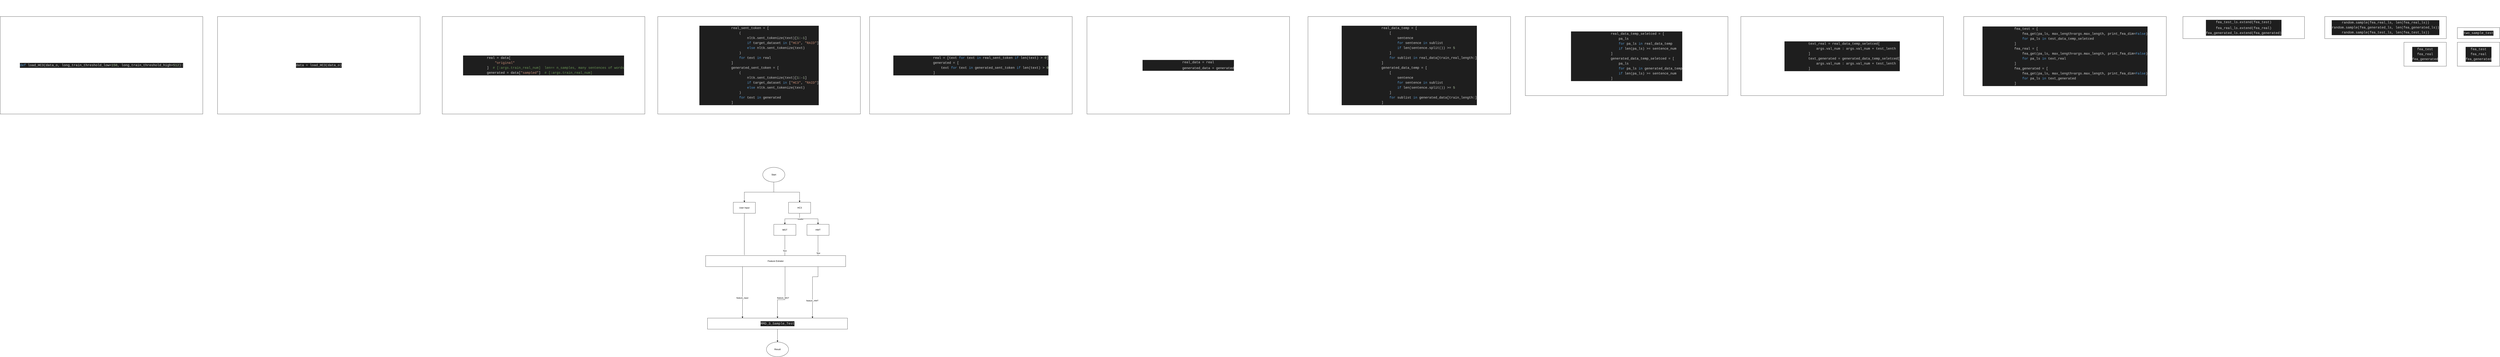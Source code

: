 <mxfile version="26.0.3">
  <diagram name="Page-1" id="spQlg_e2fzMX-p9ykQXZ">
    <mxGraphModel dx="14883" dy="833" grid="1" gridSize="10" guides="1" tooltips="1" connect="1" arrows="1" fold="1" page="1" pageScale="1" pageWidth="850" pageHeight="1100" math="0" shadow="0">
      <root>
        <mxCell id="0" />
        <mxCell id="1" parent="0" />
        <mxCell id="93p2crJ9IyBUAe-qTAvb-1" value="&lt;div style=&quot;color: rgb(212, 212, 212); background-color: rgb(30, 30, 30); font-family: Menlo, Monaco, &amp;quot;Courier New&amp;quot;, monospace; font-size: 18px; line-height: 27px; white-space: pre;&quot;&gt;two_sample_test&lt;/div&gt;" style="rounded=0;whiteSpace=wrap;html=1;" parent="1" vertex="1">
          <mxGeometry x="460" y="270" width="230" height="60" as="geometry" />
        </mxCell>
        <mxCell id="93p2crJ9IyBUAe-qTAvb-7" value="&lt;div style=&quot;color: rgb(212, 212, 212); background-color: rgb(30, 30, 30); font-family: Menlo, Monaco, &amp;quot;Courier New&amp;quot;, monospace; font-size: 18px; line-height: 27px; white-space: pre;&quot;&gt;&lt;div style=&quot;line-height: 27px;&quot;&gt;fea_test&lt;/div&gt;&lt;div style=&quot;line-height: 27px;&quot;&gt;&lt;div style=&quot;line-height: 27px;&quot;&gt;fea_real&lt;/div&gt;&lt;div style=&quot;line-height: 27px;&quot;&gt;&lt;div style=&quot;line-height: 27px;&quot;&gt;fea_generated&lt;/div&gt;&lt;/div&gt;&lt;/div&gt;&lt;/div&gt;" style="rounded=0;whiteSpace=wrap;html=1;" parent="1" vertex="1">
          <mxGeometry x="460" y="350" width="230" height="130" as="geometry" />
        </mxCell>
        <mxCell id="93p2crJ9IyBUAe-qTAvb-8" value="&lt;div style=&quot;color: rgb(212, 212, 212); background-color: rgb(30, 30, 30); font-family: Menlo, Monaco, &amp;quot;Courier New&amp;quot;, monospace; font-size: 18px; line-height: 27px; white-space: pre;&quot;&gt;&lt;div style=&quot;line-height: 27px;&quot;&gt;&lt;div style=&quot;line-height: 27px;&quot;&gt;fea_test&lt;/div&gt;&lt;/div&gt;&lt;div style=&quot;line-height: 27px;&quot;&gt;&lt;div style=&quot;line-height: 27px;&quot;&gt;fea_real&lt;/div&gt;&lt;div style=&quot;line-height: 27px;&quot;&gt;&lt;div style=&quot;line-height: 27px;&quot;&gt;fea_generated&lt;/div&gt;&lt;/div&gt;&lt;/div&gt;&lt;/div&gt;" style="rounded=0;whiteSpace=wrap;html=1;" parent="1" vertex="1">
          <mxGeometry x="170" y="350" width="230" height="130" as="geometry" />
        </mxCell>
        <mxCell id="93p2crJ9IyBUAe-qTAvb-9" value="&lt;div style=&quot;color: rgb(212, 212, 212); background-color: rgb(30, 30, 30); font-family: Menlo, Monaco, &amp;quot;Courier New&amp;quot;, monospace; font-size: 18px; line-height: 27px; white-space: pre;&quot;&gt;&lt;div style=&quot;line-height: 27px;&quot;&gt;&lt;div style=&quot;line-height: 27px;&quot;&gt;&lt;div style=&quot;line-height: 27px;&quot;&gt;random.sample(fea_real_ls, len(fea_real_ls))&lt;/div&gt;&lt;div style=&quot;line-height: 27px;&quot;&gt;&lt;div style=&quot;line-height: 27px;&quot;&gt;random.sample(fea_generated_ls, len(fea_generated_ls))&lt;/div&gt;&lt;/div&gt;&lt;/div&gt;&lt;div style=&quot;line-height: 27px;&quot;&gt;random.sample(fea_test_ls, len(fea_test_ls))&lt;/div&gt;&lt;/div&gt;&lt;/div&gt;" style="rounded=0;whiteSpace=wrap;html=1;" parent="1" vertex="1">
          <mxGeometry x="-260" y="210" width="660" height="120" as="geometry" />
        </mxCell>
        <mxCell id="93p2crJ9IyBUAe-qTAvb-11" value="&lt;div style=&quot;color: rgb(212, 212, 212); background-color: rgb(30, 30, 30); font-family: Menlo, Monaco, &amp;quot;Courier New&amp;quot;, monospace; font-size: 18px; line-height: 27px; white-space: pre;&quot;&gt;&lt;div style=&quot;line-height: 27px;&quot;&gt;&lt;div style=&quot;line-height: 27px;&quot;&gt;&lt;div style=&quot;line-height: 27px;&quot;&gt;&lt;span style=&quot;color: rgba(0, 0, 0, 0); font-family: monospace; font-size: 0px; text-align: start; white-space-collapse: collapse; background-color: rgb(251, 251, 251);&quot;&gt;%3CmxGraphModel%3E%3Croot%3E%3CmxCell%20id%3D%220%22%2F%3E%3CmxCell%20id%3D%221%22%20parent%3D%220%22%2F%3E%3CmxCell%20id%3D%222%22%20value%3D%22%26lt%3Bdiv%20style%3D%26quot%3Bcolor%3A%20rgb(212%2C%20212%2C%20212)%3B%20background-color%3A%20rgb(30%2C%2030%2C%2030)%3B%20font-family%3A%20Menlo%2C%20Monaco%2C%20%26amp%3Bquot%3BCourier%20New%26amp%3Bquot%3B%2C%20monospace%3B%20font-size%3A%2018px%3B%20line-height%3A%2027px%3B%20white-space%3A%20pre%3B%26quot%3B%26gt%3B%26lt%3Bdiv%20style%3D%26quot%3Bline-height%3A%2027px%3B%26quot%3B%26gt%3B%26lt%3Bdiv%20style%3D%26quot%3Bline-height%3A%2027px%3B%26quot%3B%26gt%3B%26lt%3Bdiv%20style%3D%26quot%3Bline-height%3A%2027px%3B%26quot%3B%26gt%3Brandom.sample(fea_real_ls%2C%20len(fea_real_ls))%26lt%3B%2Fdiv%26gt%3B%26lt%3Bdiv%20style%3D%26quot%3Bline-height%3A%2027px%3B%26quot%3B%26gt%3B%26lt%3Bdiv%20style%3D%26quot%3Bline-height%3A%2027px%3B%26quot%3B%26gt%3Brandom.sample(fea_generated_ls%2C%20len(fea_generated_ls))%26lt%3B%2Fdiv%26gt%3B%26lt%3B%2Fdiv%26gt%3B%26lt%3B%2Fdiv%26gt%3B%26lt%3Bdiv%20style%3D%26quot%3Bline-height%3A%2027px%3B%26quot%3B%26gt%3Brandom.sample(fea_test_ls%2C%20len(fea_test_ls))%26lt%3B%2Fdiv%26gt%3B%26lt%3B%2Fdiv%26gt%3B%26lt%3B%2Fdiv%26gt%3B%22%20style%3D%22rounded%3D0%3BwhiteSpace%3Dwrap%3Bhtml%3D1%3B%22%20vertex%3D%221%22%20parent%3D%221%22%3E%3CmxGeometry%20x%3D%22-260%22%20y%3D%22210%22%20width%3D%22660%22%20height%3D%22120%22%20as%3D%22geometry%22%2F%3E%3C%2FmxCell%3E%3C%2Froot%3E%3C%2FmxGraphModel%3E&lt;/span&gt;&lt;span style=&quot;background-color: light-dark(rgb(30, 30, 30), rgb(30, 30, 30)); color: light-dark(rgb(212, 212, 212), rgb(212, 212, 212));&quot;&gt;fea_test_ls.extend(fea_test)&lt;/span&gt;&lt;/div&gt;&lt;div style=&quot;line-height: 27px;&quot;&gt;&lt;div style=&quot;line-height: 27px;&quot;&gt;fea_real_ls.extend(fea_real)&lt;/div&gt;&lt;div style=&quot;line-height: 27px;&quot;&gt;&lt;div style=&quot;line-height: 27px;&quot;&gt;fea_generated_ls.extend(fea_generated)&lt;/div&gt;&lt;/div&gt;&lt;/div&gt;&lt;/div&gt;&lt;/div&gt;&lt;/div&gt;" style="rounded=0;whiteSpace=wrap;html=1;" parent="1" vertex="1">
          <mxGeometry x="-1030" y="210" width="660" height="120" as="geometry" />
        </mxCell>
        <mxCell id="93p2crJ9IyBUAe-qTAvb-14" value="&lt;div style=&quot;color: rgb(212, 212, 212); background-color: rgb(30, 30, 30); font-family: Menlo, Monaco, &amp;quot;Courier New&amp;quot;, monospace; font-size: 18px; line-height: 27px; white-space: pre;&quot;&gt;&lt;div style=&quot;line-height: 27px;&quot;&gt;&lt;div style=&quot;line-height: 27px;&quot;&gt;&lt;div style=&quot;text-align: left;&quot;&gt;&lt;span style=&quot;color: rgb(212, 212, 212);&quot;&gt;&lt;span style=&quot;white-space: pre;&quot;&gt;&#x9;&lt;/span&gt;&lt;span style=&quot;white-space: pre;&quot;&gt;&#x9;&lt;/span&gt;fea_test = &lt;/span&gt;&lt;span style=&quot;color: light-dark(rgb(212, 212, 212), rgb(212, 212, 212)); background-color: light-dark(rgb(30, 30, 30), rgb(30, 30, 30));&quot;&gt;[&lt;/span&gt;&lt;/div&gt;&lt;div style=&quot;text-align: left;&quot;&gt;&lt;span style=&quot;color: rgb(212, 212, 212);&quot;&gt;                    fea_get(pa_ls, max_length=args.max_length, print_fea_dim=&lt;/span&gt;&lt;span style=&quot;color: rgb(86, 156, 214);&quot;&gt;False&lt;/span&gt;&lt;span style=&quot;color: rgb(212, 212, 212);&quot;&gt;)&lt;/span&gt;&lt;/div&gt;&lt;div style=&quot;text-align: left;&quot;&gt;&lt;span style=&quot;color: rgb(212, 212, 212);&quot;&gt;                    &lt;/span&gt;&lt;span style=&quot;color: rgb(86, 156, 214);&quot;&gt;for&lt;/span&gt;&lt;span style=&quot;color: rgb(212, 212, 212);&quot;&gt; pa_ls &lt;/span&gt;&lt;span style=&quot;color: rgb(86, 156, 214);&quot;&gt;in&lt;/span&gt;&lt;span style=&quot;color: rgb(212, 212, 212);&quot;&gt; test_data_temp_seletced&lt;/span&gt;&lt;/div&gt;&lt;div style=&quot;text-align: left; line-height: 27px;&quot;&gt;&lt;span style=&quot;background-color: light-dark(rgb(30, 30, 30), rgb(30, 30, 30)); color: light-dark(rgb(212, 212, 212), rgb(212, 212, 212));&quot;&gt;&lt;span style=&quot;white-space: pre;&quot;&gt;&#x9;&lt;span style=&quot;white-space: pre;&quot;&gt;&#x9;&lt;/span&gt;&lt;/span&gt;]&lt;/span&gt;&lt;/div&gt;&lt;div style=&quot;text-align: left; line-height: 27px;&quot;&gt;&lt;div&gt;&lt;span style=&quot;color: rgb(212, 212, 212);&quot;&gt;                fea_real = [&lt;/span&gt;&lt;/div&gt;&lt;div&gt;&lt;span style=&quot;color: rgb(212, 212, 212);&quot;&gt;                    fea_get(pa_ls, max_length=args.max_length, print_fea_dim=&lt;/span&gt;&lt;span style=&quot;color: rgb(86, 156, 214);&quot;&gt;False&lt;/span&gt;&lt;span style=&quot;color: rgb(212, 212, 212);&quot;&gt;)&lt;/span&gt;&lt;/div&gt;&lt;div&gt;&lt;span style=&quot;color: rgb(212, 212, 212);&quot;&gt;                    &lt;/span&gt;&lt;span style=&quot;color: rgb(86, 156, 214);&quot;&gt;for&lt;/span&gt;&lt;span style=&quot;color: rgb(212, 212, 212);&quot;&gt; pa_ls &lt;/span&gt;&lt;span style=&quot;color: rgb(86, 156, 214);&quot;&gt;in&lt;/span&gt;&lt;span style=&quot;color: rgb(212, 212, 212);&quot;&gt; text_real&lt;/span&gt;&lt;/div&gt;&lt;div&gt;&lt;span style=&quot;color: rgb(212, 212, 212);&quot;&gt;                ]&lt;/span&gt;&lt;/div&gt;&lt;div&gt;&lt;span style=&quot;color: rgb(212, 212, 212);&quot;&gt;                fea_generated = [&lt;/span&gt;&lt;/div&gt;&lt;div&gt;&lt;span style=&quot;color: rgb(212, 212, 212);&quot;&gt;                    fea_get(pa_ls, max_length=args.max_length, print_fea_dim=&lt;/span&gt;&lt;span style=&quot;color: rgb(86, 156, 214);&quot;&gt;False&lt;/span&gt;&lt;span style=&quot;color: rgb(212, 212, 212);&quot;&gt;)&lt;/span&gt;&lt;/div&gt;&lt;div&gt;&lt;span style=&quot;color: rgb(212, 212, 212);&quot;&gt;                    &lt;/span&gt;&lt;span style=&quot;color: rgb(86, 156, 214);&quot;&gt;for&lt;/span&gt;&lt;span style=&quot;color: rgb(212, 212, 212);&quot;&gt; pa_ls &lt;/span&gt;&lt;span style=&quot;color: rgb(86, 156, 214);&quot;&gt;in&lt;/span&gt;&lt;span style=&quot;color: rgb(212, 212, 212);&quot;&gt; text_generated&lt;/span&gt;&lt;/div&gt;&lt;div&gt;&lt;span style=&quot;color: rgb(212, 212, 212);&quot;&gt;                ]&lt;/span&gt;&lt;/div&gt;&lt;/div&gt;&lt;/div&gt;&lt;/div&gt;&lt;/div&gt;" style="rounded=0;whiteSpace=wrap;html=1;" parent="1" vertex="1">
          <mxGeometry x="-2220" y="210" width="1100" height="430" as="geometry" />
        </mxCell>
        <mxCell id="93p2crJ9IyBUAe-qTAvb-15" value="&lt;div style=&quot;color: rgb(212, 212, 212); background-color: rgb(30, 30, 30); font-family: Menlo, Monaco, &amp;quot;Courier New&amp;quot;, monospace; font-size: 18px; line-height: 27px; white-space: pre;&quot;&gt;&lt;div style=&quot;line-height: 27px;&quot;&gt;&lt;div style=&quot;line-height: 27px;&quot;&gt;&lt;div style=&quot;text-align: left;&quot;&gt;&lt;div style=&quot;line-height: 27px;&quot;&gt;&lt;div&gt;            text_real = real_data_temp_seletced[&lt;/div&gt;&lt;div&gt;                args.val_num : args.val_num + test_lenth&lt;/div&gt;&lt;div&gt;            ]&lt;/div&gt;&lt;div&gt;            text_generated = generated_data_temp_seletced[&lt;/div&gt;&lt;div&gt;                args.val_num : args.val_num + test_lenth&lt;/div&gt;&lt;div&gt;            ]&lt;/div&gt;&lt;/div&gt;&lt;/div&gt;&lt;/div&gt;&lt;/div&gt;&lt;/div&gt;" style="rounded=0;whiteSpace=wrap;html=1;" parent="1" vertex="1">
          <mxGeometry x="-3430" y="210" width="1100" height="430" as="geometry" />
        </mxCell>
        <mxCell id="93p2crJ9IyBUAe-qTAvb-16" value="&lt;div style=&quot;color: rgb(212, 212, 212); background-color: rgb(30, 30, 30); font-family: Menlo, Monaco, &amp;quot;Courier New&amp;quot;, monospace; font-size: 18px; line-height: 27px; white-space: pre;&quot;&gt;&lt;div style=&quot;line-height: 27px;&quot;&gt;&lt;div style=&quot;line-height: 27px;&quot;&gt;&lt;div style=&quot;text-align: left;&quot;&gt;&lt;div style=&quot;line-height: 27px;&quot;&gt;&lt;div style=&quot;line-height: 27px;&quot;&gt;&lt;div&gt;                    real_data_temp_seletced = [&lt;/div&gt;&lt;div&gt;                        pa_ls&lt;/div&gt;&lt;div&gt;                        &lt;span style=&quot;color: #569cd6;&quot;&gt;for&lt;/span&gt; pa_ls &lt;span style=&quot;color: #569cd6;&quot;&gt;in&lt;/span&gt; real_data_temp&lt;/div&gt;&lt;div&gt;                        &lt;span style=&quot;color: #569cd6;&quot;&gt;if&lt;/span&gt; len(pa_ls) &amp;gt;= sentence_num&lt;/div&gt;&lt;div&gt;                    ]&lt;/div&gt;&lt;div&gt;                    generated_data_temp_seletced = [&lt;/div&gt;&lt;div&gt;                        pa_ls&lt;/div&gt;&lt;div&gt;                        &lt;span style=&quot;color: #569cd6;&quot;&gt;for&lt;/span&gt; pa_ls &lt;span style=&quot;color: #569cd6;&quot;&gt;in&lt;/span&gt; generated_data_temp&lt;/div&gt;&lt;div&gt;                        &lt;span style=&quot;color: #569cd6;&quot;&gt;if&lt;/span&gt; len(pa_ls) &amp;gt;= sentence_num&lt;/div&gt;&lt;div&gt;                    ]&lt;/div&gt;&lt;/div&gt;&lt;/div&gt;&lt;/div&gt;&lt;/div&gt;&lt;/div&gt;&lt;/div&gt;" style="rounded=0;whiteSpace=wrap;html=1;" parent="1" vertex="1">
          <mxGeometry x="-4600" y="210" width="1100" height="430" as="geometry" />
        </mxCell>
        <mxCell id="93p2crJ9IyBUAe-qTAvb-17" value="&lt;div style=&quot;color: rgb(212, 212, 212); background-color: rgb(30, 30, 30); font-family: Menlo, Monaco, &amp;quot;Courier New&amp;quot;, monospace; font-size: 18px; line-height: 27px; white-space: pre;&quot;&gt;&lt;div style=&quot;line-height: 27px;&quot;&gt;&lt;div style=&quot;line-height: 27px;&quot;&gt;&lt;div style=&quot;text-align: left;&quot;&gt;&lt;div style=&quot;line-height: 27px;&quot;&gt;&lt;div style=&quot;line-height: 27px;&quot;&gt;&lt;div style=&quot;line-height: 27px;&quot;&gt;&lt;div&gt;                    real_data_temp = [&lt;/div&gt;&lt;div&gt;                        [&lt;/div&gt;&lt;div&gt;                            sentence&lt;/div&gt;&lt;div&gt;                            &lt;span style=&quot;color: #569cd6;&quot;&gt;for&lt;/span&gt; sentence &lt;span style=&quot;color: #569cd6;&quot;&gt;in&lt;/span&gt; sublist&lt;/div&gt;&lt;div&gt;                            &lt;span style=&quot;color: #569cd6;&quot;&gt;if&lt;/span&gt; len(sentence.split()) &amp;gt;= &lt;span style=&quot;color: #b5cea8;&quot;&gt;5&lt;/span&gt;&lt;/div&gt;&lt;div&gt;                        ]&lt;/div&gt;&lt;div&gt;                        &lt;span style=&quot;color: #569cd6;&quot;&gt;for&lt;/span&gt; sublist &lt;span style=&quot;color: #569cd6;&quot;&gt;in&lt;/span&gt; real_data[train_real_length:]&lt;/div&gt;&lt;div&gt;                    ]&lt;/div&gt;&lt;div&gt;                    generated_data_temp = [&lt;/div&gt;&lt;div&gt;                        [&lt;/div&gt;&lt;div&gt;                            sentence&lt;/div&gt;&lt;div&gt;                            &lt;span style=&quot;color: #569cd6;&quot;&gt;for&lt;/span&gt; sentence &lt;span style=&quot;color: #569cd6;&quot;&gt;in&lt;/span&gt; sublist&lt;/div&gt;&lt;div&gt;                            &lt;span style=&quot;color: #569cd6;&quot;&gt;if&lt;/span&gt; len(sentence.split()) &amp;gt;= &lt;span style=&quot;color: #b5cea8;&quot;&gt;5&lt;/span&gt;&lt;/div&gt;&lt;div&gt;                        ]&lt;/div&gt;&lt;div&gt;                        &lt;span style=&quot;color: #569cd6;&quot;&gt;for&lt;/span&gt; sublist &lt;span style=&quot;color: #569cd6;&quot;&gt;in&lt;/span&gt; generated_data[train_length:]&lt;/div&gt;&lt;div&gt;                    ]&lt;/div&gt;&lt;/div&gt;&lt;/div&gt;&lt;/div&gt;&lt;/div&gt;&lt;/div&gt;&lt;/div&gt;&lt;/div&gt;" style="rounded=0;whiteSpace=wrap;html=1;" parent="1" vertex="1">
          <mxGeometry x="-5780" y="210" width="1100" height="530" as="geometry" />
        </mxCell>
        <mxCell id="93p2crJ9IyBUAe-qTAvb-18" value="&lt;div style=&quot;color: rgb(212, 212, 212); background-color: rgb(30, 30, 30); font-family: Menlo, Monaco, &amp;quot;Courier New&amp;quot;, monospace; font-size: 18px; line-height: 27px; white-space: pre;&quot;&gt;&lt;div style=&quot;line-height: 27px;&quot;&gt;&lt;div style=&quot;line-height: 27px;&quot;&gt;&lt;div style=&quot;text-align: left;&quot;&gt;&lt;div style=&quot;line-height: 27px;&quot;&gt;&lt;div style=&quot;line-height: 27px;&quot;&gt;&lt;div style=&quot;line-height: 27px;&quot;&gt;&lt;span style=&quot;color: rgba(0, 0, 0, 0); font-family: monospace; font-size: 0px; white-space-collapse: collapse; background-color: rgb(251, 251, 251);&quot;&gt;%3CmxGraphModel%3E%3Croot%3E%3CmxCell%20id%3D%220%22%2F%3E%3CmxCell%20id%3D%221%22%20parent%3D%220%22%2F%3E%3CmxCell%20id%3D%222%22%20value%3D%22%26lt%3Bdiv%20style%3D%26quot%3Bcolor%3A%20rgb(212%2C%20212%2C%20212)%3B%20background-color%3A%20rgb(30%2C%2030%2C%2030)%3B%20font-family%3A%20Menlo%2C%20Monaco%2C%20%26amp%3Bquot%3BCourier%20New%26amp%3Bquot%3B%2C%20monospace%3B%20font-size%3A%2018px%3B%20line-height%3A%2027px%3B%20white-space%3A%20pre%3B%26quot%3B%26gt%3B%26lt%3Bdiv%20style%3D%26quot%3Bline-height%3A%2027px%3B%26quot%3B%26gt%3B%26lt%3Bdiv%20style%3D%26quot%3Bline-height%3A%2027px%3B%26quot%3B%26gt%3B%26lt%3Bdiv%20style%3D%26quot%3Btext-align%3A%20left%3B%26quot%3B%26gt%3B%26lt%3Bdiv%20style%3D%26quot%3Bline-height%3A%2027px%3B%26quot%3B%26gt%3B%26lt%3Bdiv%20style%3D%26quot%3Bline-height%3A%2027px%3B%26quot%3B%26gt%3B%26lt%3Bdiv%20style%3D%26quot%3Bline-height%3A%2027px%3B%26quot%3B%26gt%3B%26lt%3Bdiv%26gt%3B%20%20%20%20%20%20%20%20%20%20%20%20%20%20%20%20%20%20%20%20real_data_temp%20%3D%20%5B%26lt%3B%2Fdiv%26gt%3B%26lt%3Bdiv%26gt%3B%20%20%20%20%20%20%20%20%20%20%20%20%20%20%20%20%20%20%20%20%20%20%20%20%5B%26lt%3B%2Fdiv%26gt%3B%26lt%3Bdiv%26gt%3B%20%20%20%20%20%20%20%20%20%20%20%20%20%20%20%20%20%20%20%20%20%20%20%20%20%20%20%20sentence%26lt%3B%2Fdiv%26gt%3B%26lt%3Bdiv%26gt%3B%20%20%20%20%20%20%20%20%20%20%20%20%20%20%20%20%20%20%20%20%20%20%20%20%20%20%20%20%26lt%3Bspan%20style%3D%26quot%3Bcolor%3A%20%23569cd6%3B%26quot%3B%26gt%3Bfor%26lt%3B%2Fspan%26gt%3B%20sentence%20%26lt%3Bspan%20style%3D%26quot%3Bcolor%3A%20%23569cd6%3B%26quot%3B%26gt%3Bin%26lt%3B%2Fspan%26gt%3B%20sublist%26lt%3B%2Fdiv%26gt%3B%26lt%3Bdiv%26gt%3B%20%20%20%20%20%20%20%20%20%20%20%20%20%20%20%20%20%20%20%20%20%20%20%20%20%20%20%20%26lt%3Bspan%20style%3D%26quot%3Bcolor%3A%20%23569cd6%3B%26quot%3B%26gt%3Bif%26lt%3B%2Fspan%26gt%3B%20len(sentence.split())%20%26amp%3Bgt%3B%3D%20%26lt%3Bspan%20style%3D%26quot%3Bcolor%3A%20%23b5cea8%3B%26quot%3B%26gt%3B5%26lt%3B%2Fspan%26gt%3B%26lt%3B%2Fdiv%26gt%3B%26lt%3Bdiv%26gt%3B%20%20%20%20%20%20%20%20%20%20%20%20%20%20%20%20%20%20%20%20%20%20%20%20%5D%26lt%3B%2Fdiv%26gt%3B%26lt%3Bdiv%26gt%3B%20%20%20%20%20%20%20%20%20%20%20%20%20%20%20%20%20%20%20%20%20%20%20%20%26lt%3Bspan%20style%3D%26quot%3Bcolor%3A%20%23569cd6%3B%26quot%3B%26gt%3Bfor%26lt%3B%2Fspan%26gt%3B%20sublist%20%26lt%3Bspan%20style%3D%26quot%3Bcolor%3A%20%23569cd6%3B%26quot%3B%26gt%3Bin%26lt%3B%2Fspan%26gt%3B%20real_data%5Btrain_real_length%3A%5D%26lt%3B%2Fdiv%26gt%3B%26lt%3Bdiv%26gt%3B%20%20%20%20%20%20%20%20%20%20%20%20%20%20%20%20%20%20%20%20%5D%26lt%3B%2Fdiv%26gt%3B%26lt%3Bdiv%26gt%3B%20%20%20%20%20%20%20%20%20%20%20%20%20%20%20%20%20%20%20%20generated_data_temp%20%3D%20%5B%26lt%3B%2Fdiv%26gt%3B%26lt%3Bdiv%26gt%3B%20%20%20%20%20%20%20%20%20%20%20%20%20%20%20%20%20%20%20%20%20%20%20%20%5B%26lt%3B%2Fdiv%26gt%3B%26lt%3Bdiv%26gt%3B%20%20%20%20%20%20%20%20%20%20%20%20%20%20%20%20%20%20%20%20%20%20%20%20%20%20%20%20sentence%26lt%3B%2Fdiv%26gt%3B%26lt%3Bdiv%26gt%3B%20%20%20%20%20%20%20%20%20%20%20%20%20%20%20%20%20%20%20%20%20%20%20%20%20%20%20%20%26lt%3Bspan%20style%3D%26quot%3Bcolor%3A%20%23569cd6%3B%26quot%3B%26gt%3Bfor%26lt%3B%2Fspan%26gt%3B%20sentence%20%26lt%3Bspan%20style%3D%26quot%3Bcolor%3A%20%23569cd6%3B%26quot%3B%26gt%3Bin%26lt%3B%2Fspan%26gt%3B%20sublist%26lt%3B%2Fdiv%26gt%3B%26lt%3Bdiv%26gt%3B%20%20%20%20%20%20%20%20%20%20%20%20%20%20%20%20%20%20%20%20%20%20%20%20%20%20%20%20%26lt%3Bspan%20style%3D%26quot%3Bcolor%3A%20%23569cd6%3B%26quot%3B%26gt%3Bif%26lt%3B%2Fspan%26gt%3B%20len(sentence.split())%20%26amp%3Bgt%3B%3D%20%26lt%3Bspan%20style%3D%26quot%3Bcolor%3A%20%23b5cea8%3B%26quot%3B%26gt%3B5%26lt%3B%2Fspan%26gt%3B%26lt%3B%2Fdiv%26gt%3B%26lt%3Bdiv%26gt%3B%20%20%20%20%20%20%20%20%20%20%20%20%20%20%20%20%20%20%20%20%20%20%20%20%5D%26lt%3B%2Fdiv%26gt%3B%26lt%3Bdiv%26gt%3B%20%20%20%20%20%20%20%20%20%20%20%20%20%20%20%20%20%20%20%20%20%20%20%20%26lt%3Bspan%20style%3D%26quot%3Bcolor%3A%20%23569cd6%3B%26quot%3B%26gt%3Bfor%26lt%3B%2Fspan%26gt%3B%20sublist%20%26lt%3Bspan%20style%3D%26quot%3Bcolor%3A%20%23569cd6%3B%26quot%3B%26gt%3Bin%26lt%3B%2Fspan%26gt%3B%20generated_data%5Btrain_length%3A%5D%26lt%3B%2Fdiv%26gt%3B%26lt%3Bdiv%26gt%3B%20%20%20%20%20%20%20%20%20%20%20%20%20%20%20%20%20%20%20%20%5D%26lt%3B%2Fdiv%26gt%3B%26lt%3B%2Fdiv%26gt%3B%26lt%3B%2Fdiv%26gt%3B%26lt%3B%2Fdiv%26gt%3B%26lt%3B%2Fdiv%26gt%3B%26lt%3B%2Fdiv%26gt%3B%26lt%3B%2Fdiv%26gt%3B%26lt%3B%2Fdiv%26gt%3B%22%20style%3D%22rounded%3D0%3BwhiteSpace%3Dwrap%3Bhtml%3D1%3B%22%20vertex%3D%221%22%20parent%3D%221%22%3E%3CmxGeometry%20x%3D%22-5780%22%20y%3D%22210%22%20width%3D%221100%22%20height%3D%22530%22%20as%3D%22geometry%22%2F%3E%3C%2FmxCell%3E%3C%2Froot%3E%3C%2FmxGraphModel%3E&lt;/span&gt;&lt;span style=&quot;background-color: light-dark(rgb(30, 30, 30), rgb(30, 30, 30)); color: light-dark(rgb(212, 212, 212), rgb(212, 212, 212));&quot;&gt;                    real_data = real&lt;/span&gt;&lt;/div&gt;&lt;div style=&quot;line-height: 27px;&quot;&gt;&lt;div&gt;                    generated_data = generated&lt;/div&gt;&lt;/div&gt;&lt;/div&gt;&lt;/div&gt;&lt;/div&gt;&lt;/div&gt;&lt;/div&gt;&lt;/div&gt;" style="rounded=0;whiteSpace=wrap;html=1;" parent="1" vertex="1">
          <mxGeometry x="-6980" y="210" width="1100" height="530" as="geometry" />
        </mxCell>
        <mxCell id="93p2crJ9IyBUAe-qTAvb-19" value="&lt;div style=&quot;color: rgb(212, 212, 212); background-color: rgb(30, 30, 30); font-family: Menlo, Monaco, &amp;quot;Courier New&amp;quot;, monospace; font-size: 18px; line-height: 27px; white-space: pre;&quot;&gt;&lt;div style=&quot;line-height: 27px;&quot;&gt;&lt;div style=&quot;line-height: 27px;&quot;&gt;&lt;div style=&quot;text-align: left;&quot;&gt;&lt;div style=&quot;line-height: 27px;&quot;&gt;&lt;div style=&quot;line-height: 27px;&quot;&gt;&lt;div style=&quot;line-height: 27px;&quot;&gt;&lt;div style=&quot;line-height: 27px;&quot;&gt;&lt;div&gt;                    real = [text &lt;span style=&quot;color: #569cd6;&quot;&gt;for&lt;/span&gt; text &lt;span style=&quot;color: #569cd6;&quot;&gt;in&lt;/span&gt; real_sent_token &lt;span style=&quot;color: #569cd6;&quot;&gt;if&lt;/span&gt; len(text) &amp;gt; &lt;span style=&quot;color: #b5cea8;&quot;&gt;0&lt;/span&gt;]&lt;/div&gt;&lt;div&gt;                    generated = [&lt;/div&gt;&lt;div&gt;                        text &lt;span style=&quot;color: #569cd6;&quot;&gt;for&lt;/span&gt; text &lt;span style=&quot;color: #569cd6;&quot;&gt;in&lt;/span&gt; generated_sent_token &lt;span style=&quot;color: #569cd6;&quot;&gt;if&lt;/span&gt; len(text) &amp;gt; &lt;span style=&quot;color: #b5cea8;&quot;&gt;0&lt;/span&gt;&lt;/div&gt;&lt;div&gt;                    ]&lt;/div&gt;&lt;/div&gt;&lt;/div&gt;&lt;/div&gt;&lt;/div&gt;&lt;/div&gt;&lt;/div&gt;&lt;/div&gt;&lt;/div&gt;" style="rounded=0;whiteSpace=wrap;html=1;" parent="1" vertex="1">
          <mxGeometry x="-8160" y="210" width="1100" height="530" as="geometry" />
        </mxCell>
        <mxCell id="93p2crJ9IyBUAe-qTAvb-20" value="&lt;div style=&quot;color: rgb(212, 212, 212); background-color: rgb(30, 30, 30); font-family: Menlo, Monaco, &amp;quot;Courier New&amp;quot;, monospace; font-size: 18px; line-height: 27px; white-space: pre;&quot;&gt;&lt;div style=&quot;line-height: 27px;&quot;&gt;&lt;div style=&quot;line-height: 27px;&quot;&gt;&lt;div style=&quot;text-align: left;&quot;&gt;&lt;div style=&quot;line-height: 27px;&quot;&gt;&lt;div style=&quot;line-height: 27px;&quot;&gt;&lt;div style=&quot;line-height: 27px;&quot;&gt;&lt;div style=&quot;line-height: 27px;&quot;&gt;&lt;div style=&quot;line-height: 27px;&quot;&gt;&lt;div&gt;                real_sent_token = [&lt;/div&gt;&lt;div&gt;                    (&lt;/div&gt;&lt;div&gt;                        nltk.sent_tokenize(text)[&lt;span style=&quot;color: #b5cea8;&quot;&gt;1&lt;/span&gt;:-&lt;span style=&quot;color: #b5cea8;&quot;&gt;1&lt;/span&gt;]&lt;/div&gt;&lt;div&gt;                        &lt;span style=&quot;color: #569cd6;&quot;&gt;if&lt;/span&gt; target_dataset &lt;span style=&quot;color: #569cd6;&quot;&gt;in&lt;/span&gt; [&lt;span style=&quot;color: #ce9178;&quot;&gt;&quot;HC3&quot;&lt;/span&gt;, &lt;span style=&quot;color: #ce9178;&quot;&gt;&quot;RAID&quot;&lt;/span&gt;]&lt;/div&gt;&lt;div&gt;                        &lt;span style=&quot;color: #569cd6;&quot;&gt;else&lt;/span&gt; nltk.sent_tokenize(text)&lt;/div&gt;&lt;div&gt;                    )&lt;/div&gt;&lt;div&gt;                    &lt;span style=&quot;color: #569cd6;&quot;&gt;for&lt;/span&gt; text &lt;span style=&quot;color: #569cd6;&quot;&gt;in&lt;/span&gt; real&lt;/div&gt;&lt;div&gt;                ]&lt;/div&gt;&lt;div&gt;                generated_sent_token = [&lt;/div&gt;&lt;div&gt;                    (&lt;/div&gt;&lt;div&gt;                        nltk.sent_tokenize(text)[&lt;span style=&quot;color: #b5cea8;&quot;&gt;1&lt;/span&gt;:-&lt;span style=&quot;color: #b5cea8;&quot;&gt;1&lt;/span&gt;]&lt;/div&gt;&lt;div&gt;                        &lt;span style=&quot;color: #569cd6;&quot;&gt;if&lt;/span&gt; target_dataset &lt;span style=&quot;color: #569cd6;&quot;&gt;in&lt;/span&gt; [&lt;span style=&quot;color: #ce9178;&quot;&gt;&quot;HC3&quot;&lt;/span&gt;, &lt;span style=&quot;color: #ce9178;&quot;&gt;&quot;RAID&quot;&lt;/span&gt;]&lt;/div&gt;&lt;div&gt;                        &lt;span style=&quot;color: #569cd6;&quot;&gt;else&lt;/span&gt; nltk.sent_tokenize(text)&lt;/div&gt;&lt;div&gt;                    )&lt;/div&gt;&lt;div&gt;                    &lt;span style=&quot;color: #569cd6;&quot;&gt;for&lt;/span&gt; text &lt;span style=&quot;color: #569cd6;&quot;&gt;in&lt;/span&gt; generated&lt;/div&gt;&lt;div&gt;                ]&lt;/div&gt;&lt;/div&gt;&lt;/div&gt;&lt;/div&gt;&lt;/div&gt;&lt;/div&gt;&lt;/div&gt;&lt;/div&gt;&lt;/div&gt;&lt;/div&gt;" style="rounded=0;whiteSpace=wrap;html=1;" parent="1" vertex="1">
          <mxGeometry x="-9310" y="210" width="1100" height="530" as="geometry" />
        </mxCell>
        <mxCell id="93p2crJ9IyBUAe-qTAvb-21" value="&lt;div style=&quot;color: rgb(212, 212, 212); background-color: rgb(30, 30, 30); font-family: Menlo, Monaco, &amp;quot;Courier New&amp;quot;, monospace; font-size: 18px; line-height: 27px; white-space: pre;&quot;&gt;&lt;div style=&quot;line-height: 27px;&quot;&gt;&lt;div style=&quot;line-height: 27px;&quot;&gt;&lt;div style=&quot;text-align: left;&quot;&gt;&lt;div style=&quot;line-height: 27px;&quot;&gt;&lt;div style=&quot;line-height: 27px;&quot;&gt;&lt;div style=&quot;line-height: 27px;&quot;&gt;&lt;div style=&quot;line-height: 27px;&quot;&gt;&lt;div style=&quot;line-height: 27px;&quot;&gt;&lt;div style=&quot;line-height: 27px;&quot;&gt;&lt;div&gt;            real = data[&lt;/div&gt;&lt;div&gt;                &lt;span style=&quot;color: #ce9178;&quot;&gt;&quot;original&quot;&lt;/span&gt;&lt;/div&gt;&lt;div&gt;            ]  &lt;span style=&quot;color: #6a9955;&quot;&gt;# [:args.train_real_num]  len== n_samples, many sentences of words&lt;/span&gt;&lt;/div&gt;&lt;div&gt;            generated = data[&lt;span style=&quot;color: #ce9178;&quot;&gt;&quot;sampled&quot;&lt;/span&gt;]  &lt;span style=&quot;color: #6a9955;&quot;&gt;# [:args.train_real_num]&lt;/span&gt;&lt;/div&gt;&lt;/div&gt;&lt;/div&gt;&lt;/div&gt;&lt;/div&gt;&lt;/div&gt;&lt;/div&gt;&lt;/div&gt;&lt;/div&gt;&lt;/div&gt;&lt;/div&gt;" style="rounded=0;whiteSpace=wrap;html=1;" parent="1" vertex="1">
          <mxGeometry x="-10480" y="210" width="1100" height="530" as="geometry" />
        </mxCell>
        <mxCell id="93p2crJ9IyBUAe-qTAvb-36" style="edgeStyle=orthogonalEdgeStyle;rounded=0;orthogonalLoop=1;jettySize=auto;html=1;exitX=0.5;exitY=1;exitDx=0;exitDy=0;entryX=0.25;entryY=0;entryDx=0;entryDy=0;" parent="1" source="93p2crJ9IyBUAe-qTAvb-22" target="93p2crJ9IyBUAe-qTAvb-44" edge="1">
          <mxGeometry relative="1" as="geometry">
            <mxPoint x="-8840" y="1660" as="targetPoint" />
          </mxGeometry>
        </mxCell>
        <mxCell id="93p2crJ9IyBUAe-qTAvb-37" value="Text" style="edgeLabel;html=1;align=center;verticalAlign=middle;resizable=0;points=[];" parent="93p2crJ9IyBUAe-qTAvb-36" vertex="1" connectable="0">
          <mxGeometry x="-0.196" y="-1" relative="1" as="geometry">
            <mxPoint as="offset" />
          </mxGeometry>
        </mxCell>
        <mxCell id="93p2crJ9IyBUAe-qTAvb-41" value="feature_input" style="edgeLabel;html=1;align=center;verticalAlign=middle;resizable=0;points=[];" parent="93p2crJ9IyBUAe-qTAvb-36" vertex="1" connectable="0">
          <mxGeometry x="0.717" y="-1" relative="1" as="geometry">
            <mxPoint y="-28" as="offset" />
          </mxGeometry>
        </mxCell>
        <mxCell id="93p2crJ9IyBUAe-qTAvb-22" value="User Input" style="rounded=0;whiteSpace=wrap;html=1;" parent="1" vertex="1">
          <mxGeometry x="-8900" y="1220" width="120" height="60" as="geometry" />
        </mxCell>
        <mxCell id="93p2crJ9IyBUAe-qTAvb-29" style="edgeStyle=orthogonalEdgeStyle;rounded=0;orthogonalLoop=1;jettySize=auto;html=1;exitX=0.5;exitY=1;exitDx=0;exitDy=0;" parent="1" source="93p2crJ9IyBUAe-qTAvb-23" target="93p2crJ9IyBUAe-qTAvb-22" edge="1">
          <mxGeometry relative="1" as="geometry" />
        </mxCell>
        <mxCell id="93p2crJ9IyBUAe-qTAvb-30" style="edgeStyle=orthogonalEdgeStyle;rounded=0;orthogonalLoop=1;jettySize=auto;html=1;exitX=0.5;exitY=1;exitDx=0;exitDy=0;" parent="1" source="93p2crJ9IyBUAe-qTAvb-23" target="93p2crJ9IyBUAe-qTAvb-24" edge="1">
          <mxGeometry relative="1" as="geometry" />
        </mxCell>
        <mxCell id="93p2crJ9IyBUAe-qTAvb-23" value="Start" style="ellipse;whiteSpace=wrap;html=1;" parent="1" vertex="1">
          <mxGeometry x="-8740" y="1030" width="120" height="80" as="geometry" />
        </mxCell>
        <mxCell id="93p2crJ9IyBUAe-qTAvb-27" style="edgeStyle=orthogonalEdgeStyle;rounded=0;orthogonalLoop=1;jettySize=auto;html=1;exitX=0.5;exitY=1;exitDx=0;exitDy=0;" parent="1" source="93p2crJ9IyBUAe-qTAvb-24" target="93p2crJ9IyBUAe-qTAvb-26" edge="1">
          <mxGeometry relative="1" as="geometry" />
        </mxCell>
        <mxCell id="93p2crJ9IyBUAe-qTAvb-28" style="edgeStyle=orthogonalEdgeStyle;rounded=0;orthogonalLoop=1;jettySize=auto;html=1;exitX=0.5;exitY=1;exitDx=0;exitDy=0;" parent="1" source="93p2crJ9IyBUAe-qTAvb-24" target="93p2crJ9IyBUAe-qTAvb-25" edge="1">
          <mxGeometry relative="1" as="geometry" />
        </mxCell>
        <mxCell id="93p2crJ9IyBUAe-qTAvb-48" value="reader" style="edgeLabel;html=1;align=center;verticalAlign=middle;resizable=0;points=[];" parent="93p2crJ9IyBUAe-qTAvb-28" vertex="1" connectable="0">
          <mxGeometry x="-0.571" y="-1" relative="1" as="geometry">
            <mxPoint as="offset" />
          </mxGeometry>
        </mxCell>
        <mxCell id="93p2crJ9IyBUAe-qTAvb-24" value="HC3" style="rounded=0;whiteSpace=wrap;html=1;" parent="1" vertex="1">
          <mxGeometry x="-8600" y="1220" width="120" height="60" as="geometry" />
        </mxCell>
        <mxCell id="93p2crJ9IyBUAe-qTAvb-34" style="edgeStyle=orthogonalEdgeStyle;rounded=0;orthogonalLoop=1;jettySize=auto;html=1;exitX=0.5;exitY=1;exitDx=0;exitDy=0;entryX=0.75;entryY=0;entryDx=0;entryDy=0;" parent="1" source="93p2crJ9IyBUAe-qTAvb-25" target="93p2crJ9IyBUAe-qTAvb-44" edge="1">
          <mxGeometry relative="1" as="geometry">
            <mxPoint x="-8439.474" y="1660" as="targetPoint" />
          </mxGeometry>
        </mxCell>
        <mxCell id="93p2crJ9IyBUAe-qTAvb-35" value="Text" style="edgeLabel;html=1;align=center;verticalAlign=middle;resizable=0;points=[];" parent="93p2crJ9IyBUAe-qTAvb-34" vertex="1" connectable="0">
          <mxGeometry x="-0.596" y="1" relative="1" as="geometry">
            <mxPoint as="offset" />
          </mxGeometry>
        </mxCell>
        <mxCell id="93p2crJ9IyBUAe-qTAvb-43" value="feature_HWT" style="edgeLabel;html=1;align=center;verticalAlign=middle;resizable=0;points=[];" parent="93p2crJ9IyBUAe-qTAvb-34" vertex="1" connectable="0">
          <mxGeometry x="0.603" y="-1" relative="1" as="geometry">
            <mxPoint as="offset" />
          </mxGeometry>
        </mxCell>
        <mxCell id="93p2crJ9IyBUAe-qTAvb-25" value="HWT" style="rounded=0;whiteSpace=wrap;html=1;" parent="1" vertex="1">
          <mxGeometry x="-8500" y="1340" width="120" height="60" as="geometry" />
        </mxCell>
        <mxCell id="93p2crJ9IyBUAe-qTAvb-32" style="edgeStyle=orthogonalEdgeStyle;rounded=0;orthogonalLoop=1;jettySize=auto;html=1;exitX=0.5;exitY=1;exitDx=0;exitDy=0;entryX=0.5;entryY=0;entryDx=0;entryDy=0;" parent="1" source="93p2crJ9IyBUAe-qTAvb-26" target="93p2crJ9IyBUAe-qTAvb-44" edge="1">
          <mxGeometry relative="1" as="geometry">
            <mxPoint x="-8690" y="1750" as="targetPoint" />
            <Array as="points">
              <mxPoint x="-8620" y="1530" />
              <mxPoint x="-8619" y="1530" />
              <mxPoint x="-8619" y="1750" />
              <mxPoint x="-8660" y="1750" />
            </Array>
          </mxGeometry>
        </mxCell>
        <mxCell id="93p2crJ9IyBUAe-qTAvb-33" value="Text" style="edgeLabel;html=1;align=center;verticalAlign=middle;resizable=0;points=[];" parent="93p2crJ9IyBUAe-qTAvb-32" vertex="1" connectable="0">
          <mxGeometry x="-0.661" y="-1" relative="1" as="geometry">
            <mxPoint as="offset" />
          </mxGeometry>
        </mxCell>
        <mxCell id="93p2crJ9IyBUAe-qTAvb-42" value="feature_MGT" style="edgeLabel;html=1;align=center;verticalAlign=middle;resizable=0;points=[];" parent="93p2crJ9IyBUAe-qTAvb-32" vertex="1" connectable="0">
          <mxGeometry x="0.606" y="2" relative="1" as="geometry">
            <mxPoint x="28" y="-13" as="offset" />
          </mxGeometry>
        </mxCell>
        <mxCell id="93p2crJ9IyBUAe-qTAvb-26" value="MGT" style="rounded=0;whiteSpace=wrap;html=1;" parent="1" vertex="1">
          <mxGeometry x="-8680" y="1340" width="120" height="60" as="geometry" />
        </mxCell>
        <mxCell id="93p2crJ9IyBUAe-qTAvb-31" value="Feature Extrator" style="rounded=0;whiteSpace=wrap;html=1;" parent="1" vertex="1">
          <mxGeometry x="-9050" y="1510" width="760" height="60" as="geometry" />
        </mxCell>
        <mxCell id="93p2crJ9IyBUAe-qTAvb-46" style="edgeStyle=orthogonalEdgeStyle;rounded=0;orthogonalLoop=1;jettySize=auto;html=1;exitX=0.5;exitY=1;exitDx=0;exitDy=0;" parent="1" source="93p2crJ9IyBUAe-qTAvb-44" target="93p2crJ9IyBUAe-qTAvb-47" edge="1">
          <mxGeometry relative="1" as="geometry">
            <mxPoint x="-8659.474" y="1990" as="targetPoint" />
          </mxGeometry>
        </mxCell>
        <mxCell id="93p2crJ9IyBUAe-qTAvb-44" value="&lt;div style=&quot;color: rgb(212, 212, 212); background-color: rgb(30, 30, 30); font-family: Menlo, Monaco, &amp;quot;Courier New&amp;quot;, monospace; font-size: 18px; line-height: 27px; white-space: pre;&quot;&gt;MMD_3_Sample_Test&lt;/div&gt;" style="rounded=0;whiteSpace=wrap;html=1;" parent="1" vertex="1">
          <mxGeometry x="-9040" y="1850" width="760" height="60" as="geometry" />
        </mxCell>
        <mxCell id="93p2crJ9IyBUAe-qTAvb-47" value="Result" style="ellipse;whiteSpace=wrap;html=1;" parent="1" vertex="1">
          <mxGeometry x="-8720" y="1980" width="120" height="80" as="geometry" />
        </mxCell>
        <mxCell id="rcONKawTcqT4GSlHWdXH-1" value="&lt;div style=&quot;color: rgb(212, 212, 212); background-color: rgb(30, 30, 30); font-family: Menlo, Monaco, &amp;quot;Courier New&amp;quot;, monospace; font-weight: normal; font-size: 18px; line-height: 27px; white-space: pre;&quot;&gt;&lt;br&gt;&lt;/div&gt;" style="text;whiteSpace=wrap;html=1;" vertex="1" parent="1">
          <mxGeometry x="-11020" y="120" width="280" height="50" as="geometry" />
        </mxCell>
        <mxCell id="rcONKawTcqT4GSlHWdXH-2" value="&lt;div style=&quot;color: rgb(212, 212, 212); background-color: rgb(30, 30, 30); font-family: Menlo, Monaco, &amp;quot;Courier New&amp;quot;, monospace; font-size: 18px; line-height: 27px; white-space: pre;&quot;&gt;&lt;div style=&quot;line-height: 27px;&quot;&gt;&lt;div style=&quot;line-height: 27px;&quot;&gt;&lt;div style=&quot;text-align: left;&quot;&gt;&lt;div style=&quot;line-height: 27px;&quot;&gt;&lt;div style=&quot;line-height: 27px;&quot;&gt;&lt;div style=&quot;line-height: 27px;&quot;&gt;&lt;div style=&quot;line-height: 27px;&quot;&gt;&lt;div style=&quot;line-height: 27px;&quot;&gt;&lt;div style=&quot;line-height: 27px;&quot;&gt;data = load_HC3(data_o)&lt;/div&gt;&lt;/div&gt;&lt;/div&gt;&lt;/div&gt;&lt;/div&gt;&lt;/div&gt;&lt;/div&gt;&lt;/div&gt;&lt;/div&gt;&lt;/div&gt;" style="rounded=0;whiteSpace=wrap;html=1;" vertex="1" parent="1">
          <mxGeometry x="-11700" y="210" width="1100" height="530" as="geometry" />
        </mxCell>
        <mxCell id="rcONKawTcqT4GSlHWdXH-3" value="&lt;div style=&quot;color: rgb(212, 212, 212); background-color: rgb(30, 30, 30); font-family: Menlo, Monaco, &amp;quot;Courier New&amp;quot;, monospace; font-size: 18px; line-height: 27px; white-space: pre;&quot;&gt;&lt;div style=&quot;line-height: 27px;&quot;&gt;&lt;div style=&quot;line-height: 27px;&quot;&gt;&lt;div style=&quot;text-align: left;&quot;&gt;&lt;div style=&quot;line-height: 27px;&quot;&gt;&lt;div style=&quot;line-height: 27px;&quot;&gt;&lt;div style=&quot;line-height: 27px;&quot;&gt;&lt;div style=&quot;line-height: 27px;&quot;&gt;&lt;div style=&quot;line-height: 27px;&quot;&gt;&lt;div style=&quot;line-height: 27px;&quot;&gt;&lt;div style=&quot;line-height: 27px;&quot;&gt;&lt;div&gt;&lt;span style=&quot;color: #569cd6;&quot;&gt;def&lt;/span&gt; load_HC3(data_o, long_train_threshold_low=&lt;span style=&quot;color: #b5cea8;&quot;&gt;150&lt;/span&gt;, long_train_threshold_high=&lt;span style=&quot;color: #b5cea8;&quot;&gt;512&lt;/span&gt;):&lt;/div&gt;&lt;div&gt;&lt;/div&gt;&lt;/div&gt;&lt;/div&gt;&lt;/div&gt;&lt;/div&gt;&lt;/div&gt;&lt;/div&gt;&lt;/div&gt;&lt;/div&gt;&lt;/div&gt;&lt;/div&gt;&lt;/div&gt;" style="rounded=0;whiteSpace=wrap;html=1;" vertex="1" parent="1">
          <mxGeometry x="-12880" y="210" width="1100" height="530" as="geometry" />
        </mxCell>
      </root>
    </mxGraphModel>
  </diagram>
</mxfile>
